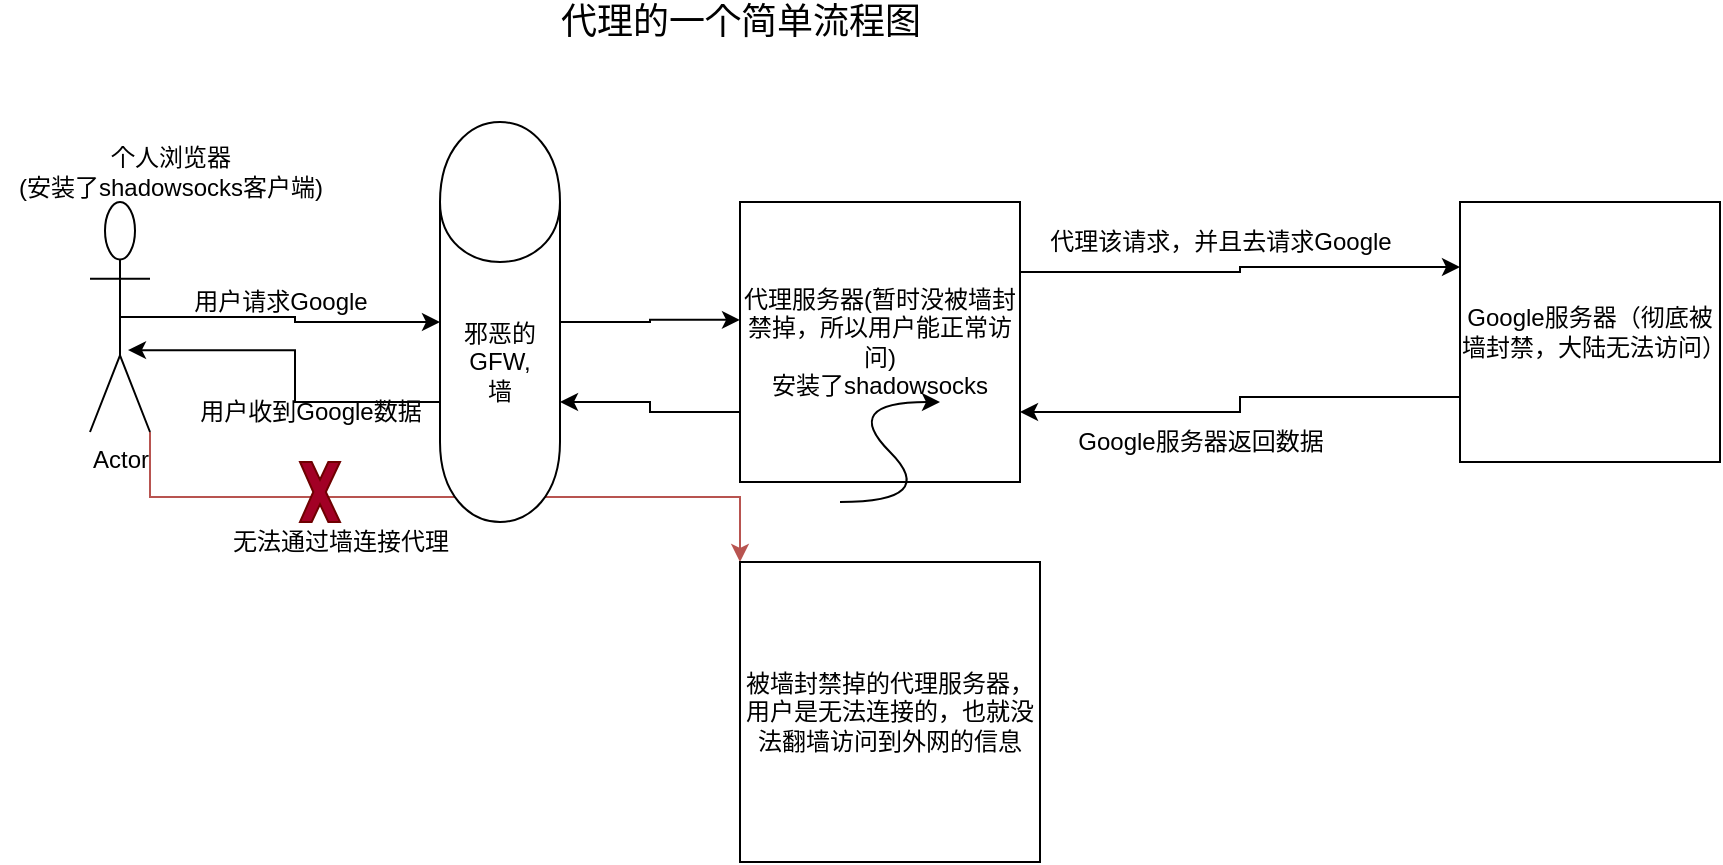 <mxfile version="13.5.3" type="github">
  <diagram id="M0qBca7IaQR2uzBWeGTY" name="Page-1">
    <mxGraphModel dx="1719" dy="450" grid="1" gridSize="10" guides="1" tooltips="1" connect="1" arrows="1" fold="1" page="1" pageScale="1" pageWidth="827" pageHeight="1169" math="0" shadow="0">
      <root>
        <mxCell id="0" />
        <mxCell id="1" parent="0" />
        <mxCell id="gGuRi4oCIsVvxZncDhQT-17" style="edgeStyle=orthogonalEdgeStyle;rounded=0;orthogonalLoop=1;jettySize=auto;html=1;exitX=0.5;exitY=0.5;exitDx=0;exitDy=0;exitPerimeter=0;entryX=0;entryY=0.5;entryDx=0;entryDy=0;" edge="1" parent="1" source="gGuRi4oCIsVvxZncDhQT-1" target="gGuRi4oCIsVvxZncDhQT-14">
          <mxGeometry relative="1" as="geometry" />
        </mxCell>
        <mxCell id="gGuRi4oCIsVvxZncDhQT-29" style="edgeStyle=orthogonalEdgeStyle;rounded=0;orthogonalLoop=1;jettySize=auto;html=1;exitX=1;exitY=1;exitDx=0;exitDy=0;exitPerimeter=0;entryX=0;entryY=0;entryDx=0;entryDy=0;fillColor=#f8cecc;strokeColor=#b85450;" edge="1" parent="1" source="gGuRi4oCIsVvxZncDhQT-1" target="gGuRi4oCIsVvxZncDhQT-27">
          <mxGeometry relative="1" as="geometry" />
        </mxCell>
        <mxCell id="gGuRi4oCIsVvxZncDhQT-1" value="Actor" style="shape=umlActor;verticalLabelPosition=bottom;verticalAlign=top;html=1;outlineConnect=0;" vertex="1" parent="1">
          <mxGeometry x="-15" y="130" width="30" height="115" as="geometry" />
        </mxCell>
        <mxCell id="gGuRi4oCIsVvxZncDhQT-2" value="个人浏览器&lt;br&gt;(安装了shadowsocks客户端)" style="text;html=1;align=center;verticalAlign=middle;resizable=0;points=[];autosize=1;" vertex="1" parent="1">
          <mxGeometry x="-60" y="100" width="170" height="30" as="geometry" />
        </mxCell>
        <mxCell id="gGuRi4oCIsVvxZncDhQT-8" style="edgeStyle=orthogonalEdgeStyle;rounded=0;orthogonalLoop=1;jettySize=auto;html=1;exitX=1;exitY=0.25;exitDx=0;exitDy=0;entryX=0;entryY=0.25;entryDx=0;entryDy=0;" edge="1" parent="1" source="gGuRi4oCIsVvxZncDhQT-3" target="gGuRi4oCIsVvxZncDhQT-4">
          <mxGeometry relative="1" as="geometry" />
        </mxCell>
        <mxCell id="gGuRi4oCIsVvxZncDhQT-20" style="edgeStyle=orthogonalEdgeStyle;rounded=0;orthogonalLoop=1;jettySize=auto;html=1;exitX=0;exitY=0.75;exitDx=0;exitDy=0;entryX=1;entryY=0.7;entryDx=0;entryDy=0;" edge="1" parent="1" source="gGuRi4oCIsVvxZncDhQT-3" target="gGuRi4oCIsVvxZncDhQT-14">
          <mxGeometry relative="1" as="geometry" />
        </mxCell>
        <mxCell id="gGuRi4oCIsVvxZncDhQT-3" value="代理服务器(暂时没被墙封禁掉，所以用户能正常访问)&lt;br&gt;安装了shadowsocks" style="whiteSpace=wrap;html=1;aspect=fixed;" vertex="1" parent="1">
          <mxGeometry x="310" y="130" width="140" height="140" as="geometry" />
        </mxCell>
        <mxCell id="gGuRi4oCIsVvxZncDhQT-11" style="edgeStyle=orthogonalEdgeStyle;rounded=0;orthogonalLoop=1;jettySize=auto;html=1;exitX=0;exitY=0.75;exitDx=0;exitDy=0;entryX=1;entryY=0.75;entryDx=0;entryDy=0;" edge="1" parent="1" source="gGuRi4oCIsVvxZncDhQT-4" target="gGuRi4oCIsVvxZncDhQT-3">
          <mxGeometry relative="1" as="geometry" />
        </mxCell>
        <mxCell id="gGuRi4oCIsVvxZncDhQT-4" value="Google服务器（彻底被墙封禁，大陆无法访问）" style="whiteSpace=wrap;html=1;aspect=fixed;" vertex="1" parent="1">
          <mxGeometry x="670" y="130" width="130" height="130" as="geometry" />
        </mxCell>
        <mxCell id="gGuRi4oCIsVvxZncDhQT-9" value="代理该请求，并且去请求Google" style="text;html=1;align=center;verticalAlign=middle;resizable=0;points=[];autosize=1;" vertex="1" parent="1">
          <mxGeometry x="455" y="140" width="190" height="20" as="geometry" />
        </mxCell>
        <mxCell id="gGuRi4oCIsVvxZncDhQT-13" value="Google服务器返回数据" style="text;html=1;align=center;verticalAlign=middle;resizable=0;points=[];autosize=1;" vertex="1" parent="1">
          <mxGeometry x="470" y="240" width="140" height="20" as="geometry" />
        </mxCell>
        <mxCell id="gGuRi4oCIsVvxZncDhQT-21" style="edgeStyle=orthogonalEdgeStyle;rounded=0;orthogonalLoop=1;jettySize=auto;html=1;exitX=1;exitY=0.5;exitDx=0;exitDy=0;entryX=0;entryY=0.421;entryDx=0;entryDy=0;entryPerimeter=0;" edge="1" parent="1" source="gGuRi4oCIsVvxZncDhQT-14" target="gGuRi4oCIsVvxZncDhQT-3">
          <mxGeometry relative="1" as="geometry" />
        </mxCell>
        <mxCell id="gGuRi4oCIsVvxZncDhQT-22" style="edgeStyle=orthogonalEdgeStyle;rounded=0;orthogonalLoop=1;jettySize=auto;html=1;exitX=0;exitY=0.7;exitDx=0;exitDy=0;entryX=0.633;entryY=0.644;entryDx=0;entryDy=0;entryPerimeter=0;" edge="1" parent="1" source="gGuRi4oCIsVvxZncDhQT-14" target="gGuRi4oCIsVvxZncDhQT-1">
          <mxGeometry relative="1" as="geometry" />
        </mxCell>
        <mxCell id="gGuRi4oCIsVvxZncDhQT-14" value="邪恶的GFW,&lt;br&gt;墙" style="shape=cylinder;whiteSpace=wrap;html=1;boundedLbl=1;backgroundOutline=1;" vertex="1" parent="1">
          <mxGeometry x="160" y="90" width="60" height="200" as="geometry" />
        </mxCell>
        <mxCell id="gGuRi4oCIsVvxZncDhQT-16" value="用户请求Google" style="text;html=1;align=center;verticalAlign=middle;resizable=0;points=[];autosize=1;" vertex="1" parent="1">
          <mxGeometry x="30" y="170" width="100" height="20" as="geometry" />
        </mxCell>
        <mxCell id="gGuRi4oCIsVvxZncDhQT-23" value="用户收到Google数据" style="text;html=1;align=center;verticalAlign=middle;resizable=0;points=[];autosize=1;" vertex="1" parent="1">
          <mxGeometry x="30" y="225" width="130" height="20" as="geometry" />
        </mxCell>
        <mxCell id="gGuRi4oCIsVvxZncDhQT-24" value="&lt;font style=&quot;font-size: 18px&quot;&gt;代理的一个简单流程图&lt;/font&gt;" style="text;html=1;align=center;verticalAlign=middle;resizable=0;points=[];autosize=1;" vertex="1" parent="1">
          <mxGeometry x="210" y="30" width="200" height="20" as="geometry" />
        </mxCell>
        <mxCell id="gGuRi4oCIsVvxZncDhQT-27" value="被墙封禁掉的代理服务器，&lt;br&gt;用户是无法连接的，也就没法翻墙访问到外网的信息" style="whiteSpace=wrap;html=1;aspect=fixed;" vertex="1" parent="1">
          <mxGeometry x="310" y="310" width="150" height="150" as="geometry" />
        </mxCell>
        <mxCell id="gGuRi4oCIsVvxZncDhQT-28" value="" style="curved=1;endArrow=classic;html=1;" edge="1" parent="1">
          <mxGeometry width="50" height="50" relative="1" as="geometry">
            <mxPoint x="360" y="280" as="sourcePoint" />
            <mxPoint x="410" y="230" as="targetPoint" />
            <Array as="points">
              <mxPoint x="410" y="280" />
              <mxPoint x="360" y="230" />
            </Array>
          </mxGeometry>
        </mxCell>
        <mxCell id="gGuRi4oCIsVvxZncDhQT-30" value="" style="verticalLabelPosition=bottom;verticalAlign=top;html=1;shape=mxgraph.basic.x;fillColor=#a20025;strokeColor=#6F0000;fontColor=#ffffff;" vertex="1" parent="1">
          <mxGeometry x="90" y="260" width="20" height="30" as="geometry" />
        </mxCell>
        <mxCell id="gGuRi4oCIsVvxZncDhQT-31" value="无法通过墙连接代理" style="text;html=1;align=center;verticalAlign=middle;resizable=0;points=[];autosize=1;" vertex="1" parent="1">
          <mxGeometry x="50" y="290" width="120" height="20" as="geometry" />
        </mxCell>
      </root>
    </mxGraphModel>
  </diagram>
</mxfile>
